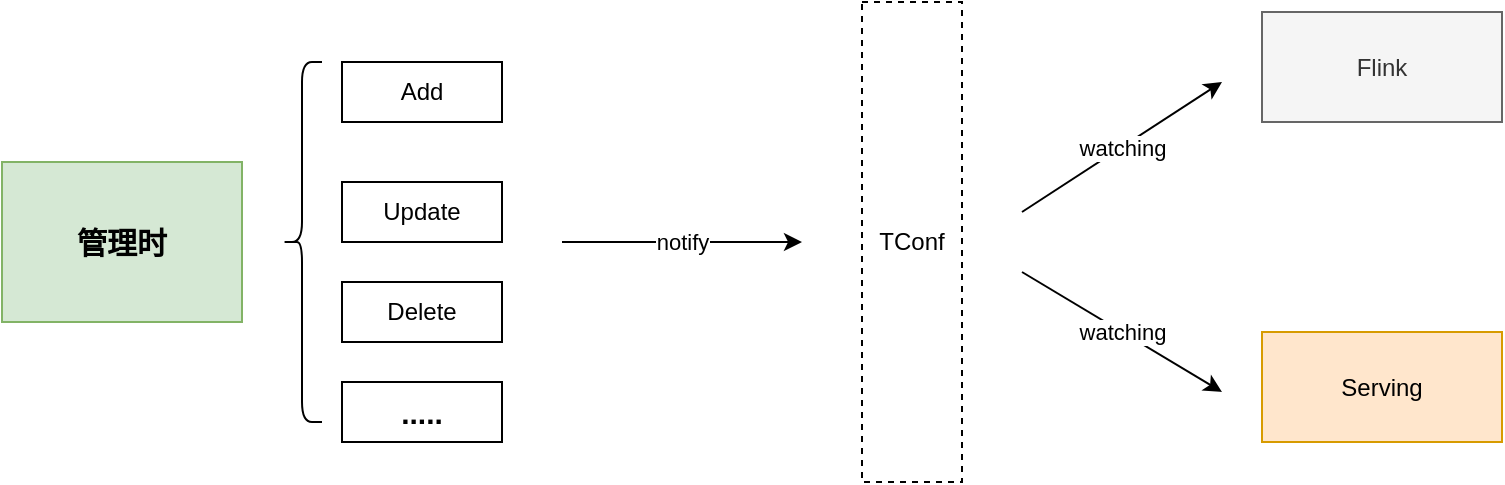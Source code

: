 <mxfile version="13.6.6" type="github">
  <diagram id="UIaq7PI6lBnkNXPh5i5r" name="Page-1">
    <mxGraphModel dx="1261" dy="843" grid="1" gridSize="10" guides="1" tooltips="1" connect="1" arrows="1" fold="1" page="1" pageScale="1" pageWidth="827" pageHeight="1169" math="0" shadow="0">
      <root>
        <mxCell id="0" />
        <mxCell id="1" parent="0" />
        <mxCell id="0vb3Nj11Cbn2temx3xG7-1" value="&lt;font style=&quot;font-size: 15px&quot;&gt;&lt;b&gt;管理时&lt;/b&gt;&lt;/font&gt;" style="rounded=0;whiteSpace=wrap;html=1;fillColor=#d5e8d4;strokeColor=#82b366;" vertex="1" parent="1">
          <mxGeometry x="110" y="290" width="120" height="80" as="geometry" />
        </mxCell>
        <mxCell id="0vb3Nj11Cbn2temx3xG7-6" value="" style="shape=curlyBracket;whiteSpace=wrap;html=1;rounded=1;" vertex="1" parent="1">
          <mxGeometry x="250" y="240" width="20" height="180" as="geometry" />
        </mxCell>
        <mxCell id="0vb3Nj11Cbn2temx3xG7-7" value="Add" style="rounded=0;whiteSpace=wrap;html=1;" vertex="1" parent="1">
          <mxGeometry x="280" y="240" width="80" height="30" as="geometry" />
        </mxCell>
        <mxCell id="0vb3Nj11Cbn2temx3xG7-8" value="Update" style="rounded=0;whiteSpace=wrap;html=1;" vertex="1" parent="1">
          <mxGeometry x="280" y="300" width="80" height="30" as="geometry" />
        </mxCell>
        <mxCell id="0vb3Nj11Cbn2temx3xG7-9" value="Delete" style="rounded=0;whiteSpace=wrap;html=1;" vertex="1" parent="1">
          <mxGeometry x="280" y="350" width="80" height="30" as="geometry" />
        </mxCell>
        <mxCell id="0vb3Nj11Cbn2temx3xG7-10" value="&lt;b&gt;&lt;font style=&quot;font-size: 15px&quot;&gt;.....&lt;/font&gt;&lt;/b&gt;" style="rounded=0;whiteSpace=wrap;html=1;" vertex="1" parent="1">
          <mxGeometry x="280" y="400" width="80" height="30" as="geometry" />
        </mxCell>
        <mxCell id="0vb3Nj11Cbn2temx3xG7-12" value="notify" style="endArrow=classic;html=1;" edge="1" parent="1">
          <mxGeometry width="50" height="50" relative="1" as="geometry">
            <mxPoint x="390" y="330" as="sourcePoint" />
            <mxPoint x="510" y="330" as="targetPoint" />
          </mxGeometry>
        </mxCell>
        <mxCell id="0vb3Nj11Cbn2temx3xG7-14" value="TConf" style="rounded=0;whiteSpace=wrap;html=1;dashed=1;" vertex="1" parent="1">
          <mxGeometry x="540" y="210" width="50" height="240" as="geometry" />
        </mxCell>
        <mxCell id="0vb3Nj11Cbn2temx3xG7-15" value="watching" style="endArrow=classic;html=1;" edge="1" parent="1">
          <mxGeometry width="50" height="50" relative="1" as="geometry">
            <mxPoint x="620" y="315" as="sourcePoint" />
            <mxPoint x="720" y="250" as="targetPoint" />
          </mxGeometry>
        </mxCell>
        <mxCell id="0vb3Nj11Cbn2temx3xG7-16" value="watching" style="endArrow=classic;html=1;" edge="1" parent="1">
          <mxGeometry width="50" height="50" relative="1" as="geometry">
            <mxPoint x="620" y="345" as="sourcePoint" />
            <mxPoint x="720" y="405" as="targetPoint" />
          </mxGeometry>
        </mxCell>
        <mxCell id="0vb3Nj11Cbn2temx3xG7-17" value="Flink" style="rounded=0;whiteSpace=wrap;html=1;fillColor=#f5f5f5;strokeColor=#666666;fontColor=#333333;" vertex="1" parent="1">
          <mxGeometry x="740" y="215" width="120" height="55" as="geometry" />
        </mxCell>
        <mxCell id="0vb3Nj11Cbn2temx3xG7-18" value="Serving" style="rounded=0;whiteSpace=wrap;html=1;fillColor=#ffe6cc;strokeColor=#d79b00;" vertex="1" parent="1">
          <mxGeometry x="740" y="375" width="120" height="55" as="geometry" />
        </mxCell>
      </root>
    </mxGraphModel>
  </diagram>
</mxfile>
